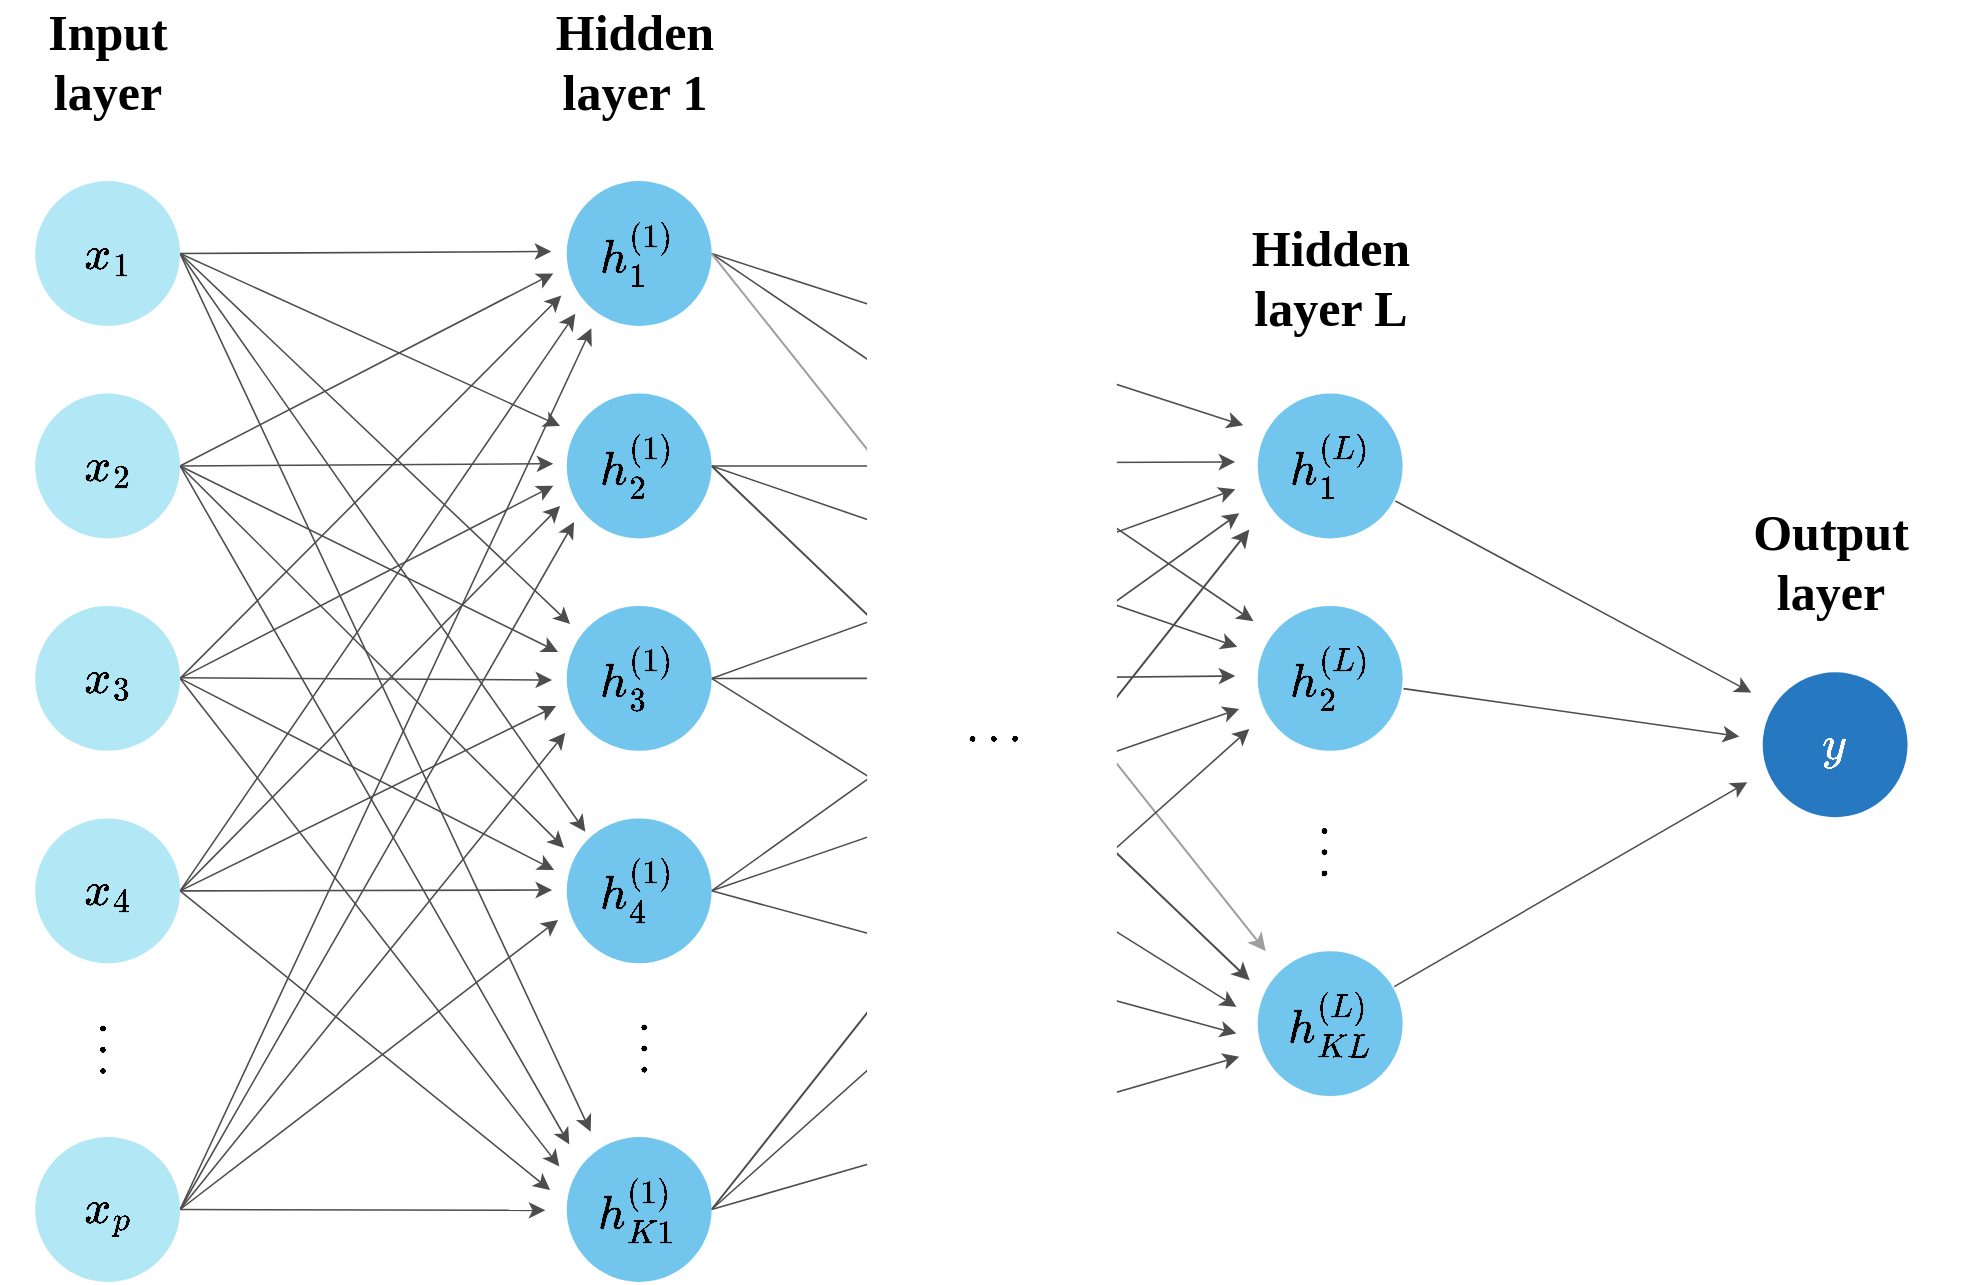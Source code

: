 <mxfile version="26.0.16">
  <diagram name="Page-1" id="jc_JW6g522YRJNJkjJi_">
    <mxGraphModel dx="1833" dy="1079" grid="0" gridSize="10" guides="1" tooltips="1" connect="1" arrows="1" fold="1" page="1" pageScale="1" pageWidth="1040" pageHeight="720" math="1" shadow="0">
      <root>
        <mxCell id="0" />
        <mxCell id="1" parent="0" />
        <mxCell id="_B3OjG8_rR5vvkOUOydR-41" value="&lt;font&gt;Input&lt;br&gt;layer&lt;/font&gt;" style="text;strokeColor=none;align=center;fillColor=none;html=1;verticalAlign=middle;whiteSpace=wrap;rounded=0;fontFamily=Source Sans Pro;fontSize=25;fontColor=default;labelBackgroundColor=default;fontStyle=1" parent="1" vertex="1">
          <mxGeometry x="28" y="44" width="107.636" height="43.532" as="geometry" />
        </mxCell>
        <mxCell id="_B3OjG8_rR5vvkOUOydR-42" value="Hidden layer 1" style="text;strokeColor=none;align=center;fillColor=none;html=1;verticalAlign=middle;whiteSpace=wrap;rounded=0;fontFamily=Source Sans Pro;fontSize=25;fontColor=default;labelBackgroundColor=default;fontStyle=1" parent="1" vertex="1">
          <mxGeometry x="295.309" y="44" width="100.659" height="43.532" as="geometry" />
        </mxCell>
        <mxCell id="_B3OjG8_rR5vvkOUOydR-46" style="edgeStyle=none;shape=connector;rounded=0;orthogonalLoop=1;jettySize=auto;html=1;strokeColor=#4D4D4D;align=center;verticalAlign=middle;fontFamily=Helvetica;fontSize=20;fontColor=default;labelBackgroundColor=default;endArrow=classic;endSize=5.905;sourcePerimeterSpacing=11.024;targetPerimeterSpacing=0.787;exitX=1;exitY=0.5;exitDx=0;exitDy=0;strokeWidth=0.787;" parent="1" source="_B3OjG8_rR5vvkOUOydR-2" edge="1">
          <mxGeometry relative="1" as="geometry">
            <mxPoint x="303.647" y="160.729" as="targetPoint" />
            <mxPoint x="138.618" y="165.382" as="sourcePoint" />
          </mxGeometry>
        </mxCell>
        <mxCell id="_B3OjG8_rR5vvkOUOydR-47" style="edgeStyle=none;shape=connector;rounded=0;orthogonalLoop=1;jettySize=auto;html=1;strokeColor=#4D4D4D;align=center;verticalAlign=middle;fontFamily=Helvetica;fontSize=20;fontColor=default;labelBackgroundColor=default;endArrow=classic;endSize=5.905;sourcePerimeterSpacing=0.787;targetPerimeterSpacing=0.787;strokeWidth=0.787;exitX=1;exitY=0.5;exitDx=0;exitDy=0;" parent="1" source="_B3OjG8_rR5vvkOUOydR-2" edge="1">
          <mxGeometry relative="1" as="geometry">
            <mxPoint x="308.05" y="248" as="targetPoint" />
          </mxGeometry>
        </mxCell>
        <mxCell id="_B3OjG8_rR5vvkOUOydR-48" style="edgeStyle=none;shape=connector;rounded=0;orthogonalLoop=1;jettySize=auto;html=1;strokeColor=#4D4D4D;align=center;verticalAlign=middle;fontFamily=Helvetica;fontSize=20;fontColor=default;labelBackgroundColor=default;endArrow=classic;endSize=5.905;sourcePerimeterSpacing=0.787;targetPerimeterSpacing=0.787;strokeWidth=0.787;exitX=1;exitY=0.5;exitDx=0;exitDy=0;" parent="1" source="_B3OjG8_rR5vvkOUOydR-2" edge="1">
          <mxGeometry relative="1" as="geometry">
            <mxPoint x="313.05" y="347" as="targetPoint" />
          </mxGeometry>
        </mxCell>
        <mxCell id="_B3OjG8_rR5vvkOUOydR-49" style="edgeStyle=none;shape=connector;rounded=0;orthogonalLoop=1;jettySize=auto;html=1;strokeColor=#4D4D4D;align=center;verticalAlign=middle;fontFamily=Helvetica;fontSize=20;fontColor=default;labelBackgroundColor=default;endArrow=classic;endSize=5.905;sourcePerimeterSpacing=0.787;targetPerimeterSpacing=0.787;strokeWidth=0.787;exitX=1;exitY=0.5;exitDx=0;exitDy=0;" parent="1" source="_B3OjG8_rR5vvkOUOydR-2" edge="1">
          <mxGeometry relative="1" as="geometry">
            <mxPoint x="320.668" y="450.841" as="targetPoint" />
          </mxGeometry>
        </mxCell>
        <mxCell id="_B3OjG8_rR5vvkOUOydR-50" style="edgeStyle=none;shape=connector;rounded=0;orthogonalLoop=1;jettySize=auto;html=1;strokeColor=#4D4D4D;align=center;verticalAlign=middle;fontFamily=Helvetica;fontSize=20;fontColor=default;labelBackgroundColor=default;endArrow=classic;endSize=5.905;sourcePerimeterSpacing=0.787;targetPerimeterSpacing=0.787;strokeWidth=0.787;exitX=1;exitY=0.5;exitDx=0;exitDy=0;" parent="1" source="_B3OjG8_rR5vvkOUOydR-2" edge="1">
          <mxGeometry relative="1" as="geometry">
            <mxPoint x="323.326" y="600.873" as="targetPoint" />
          </mxGeometry>
        </mxCell>
        <mxCell id="_B3OjG8_rR5vvkOUOydR-2" value="$$x_1$$" style="ellipse;whiteSpace=wrap;html=1;aspect=fixed;fontSize=20;labelBackgroundColor=none;fillColor=#B2E8F6;strokeColor=none;fontColor=#000000;" parent="1" vertex="1">
          <mxGeometry x="45.6" y="125.55" width="72.441" height="72.44" as="geometry" />
        </mxCell>
        <mxCell id="_B3OjG8_rR5vvkOUOydR-17" style="rounded=0;orthogonalLoop=1;jettySize=auto;html=1;strokeColor=light-dark(#4D4D4D,#EDEDED);targetPerimeterSpacing=25.984;sourcePerimeterSpacing=11.024;endSize=5.905;align=center;verticalAlign=middle;fontFamily=Helvetica;fontSize=20;fontColor=default;labelBackgroundColor=default;endArrow=classic;exitX=1;exitY=0.5;exitDx=0;exitDy=0;strokeWidth=0.787;" parent="1" source="_B3OjG8_rR5vvkOUOydR-3" edge="1">
          <mxGeometry relative="1" as="geometry">
            <mxPoint x="404.385" y="165.382" as="sourcePoint" />
            <mxPoint x="649.646" y="247.653" as="targetPoint" />
          </mxGeometry>
        </mxCell>
        <mxCell id="_B3OjG8_rR5vvkOUOydR-26" style="rounded=0;orthogonalLoop=1;jettySize=auto;html=1;strokeColor=light-dark(#4D4D4D,#EDEDED);align=center;verticalAlign=middle;fontFamily=Helvetica;fontSize=20;fontColor=default;labelBackgroundColor=default;endArrow=classic;endSize=5.905;sourcePerimeterSpacing=11.024;targetPerimeterSpacing=25.984;exitX=1;exitY=0.5;exitDx=0;exitDy=0;strokeWidth=0.787;" parent="1" source="_B3OjG8_rR5vvkOUOydR-3" edge="1">
          <mxGeometry relative="1" as="geometry">
            <mxPoint x="654.646" y="345.558" as="targetPoint" />
            <mxPoint x="404.385" y="178.659" as="sourcePoint" />
          </mxGeometry>
        </mxCell>
        <mxCell id="_B3OjG8_rR5vvkOUOydR-27" style="rounded=0;orthogonalLoop=1;jettySize=auto;html=1;strokeColor=light-dark(#9e9e9e, #ededed);align=center;verticalAlign=middle;fontFamily=Helvetica;fontSize=20;fontColor=default;labelBackgroundColor=default;endArrow=classic;endSize=5.905;sourcePerimeterSpacing=11.024;targetPerimeterSpacing=25.984;exitX=1;exitY=0.5;exitDx=0;exitDy=0;" parent="1" source="_B3OjG8_rR5vvkOUOydR-3" edge="1">
          <mxGeometry relative="1" as="geometry">
            <mxPoint x="660.85" y="510.588" as="targetPoint" />
            <mxPoint x="404.385" y="191.936" as="sourcePoint" />
          </mxGeometry>
        </mxCell>
        <mxCell id="_B3OjG8_rR5vvkOUOydR-3" value="$$h_1^{(1)}$$" style="ellipse;whiteSpace=wrap;html=1;aspect=fixed;fontSize=20;labelBackgroundColor=none;fillColor=light-dark(#72C6ED,#72C6ED);strokeColor=none;fontColor=#000000;" parent="1" vertex="1">
          <mxGeometry x="311.367" y="125.55" width="72.441" height="72.44" as="geometry" />
        </mxCell>
        <mxCell id="_B3OjG8_rR5vvkOUOydR-4" value="$$y$$" style="ellipse;whiteSpace=wrap;html=1;aspect=fixed;fontSize=20;labelBackgroundColor=none;fillColor=light-dark(#2679C0,#2679C0);strokeColor=none;fontColor=#FFFFFF;" parent="1" vertex="1">
          <mxGeometry x="909.342" y="371.173" width="72.441" height="72.44" as="geometry" />
        </mxCell>
        <mxCell id="_B3OjG8_rR5vvkOUOydR-71" style="edgeStyle=none;shape=connector;rounded=0;orthogonalLoop=1;jettySize=auto;html=1;strokeColor=#4D4D4D;align=center;verticalAlign=middle;fontFamily=Helvetica;fontSize=20;fontColor=default;labelBackgroundColor=default;endArrow=classic;endSize=5.905;sourcePerimeterSpacing=0.787;targetPerimeterSpacing=0.787;strokeWidth=0.787;" parent="1" source="_B3OjG8_rR5vvkOUOydR-6" edge="1">
          <mxGeometry relative="1" as="geometry">
            <mxPoint x="903.645" y="381.243" as="targetPoint" />
          </mxGeometry>
        </mxCell>
        <mxCell id="_B3OjG8_rR5vvkOUOydR-6" value="$$h_1^{(L)}$$" style="ellipse;whiteSpace=wrap;html=1;aspect=fixed;fontSize=20;labelBackgroundColor=none;fillColor=light-dark(#72C6ED,#72C6ED);strokeColor=none;fontColor=#000000;" parent="1" vertex="1">
          <mxGeometry x="656.863" y="231.767" width="72.441" height="72.44" as="geometry" />
        </mxCell>
        <mxCell id="_B3OjG8_rR5vvkOUOydR-72" style="edgeStyle=none;shape=connector;rounded=0;orthogonalLoop=1;jettySize=auto;html=1;strokeColor=#4D4D4D;align=center;verticalAlign=middle;fontFamily=Helvetica;fontSize=20;fontColor=default;labelBackgroundColor=default;endArrow=classic;endSize=5.905;sourcePerimeterSpacing=0.787;targetPerimeterSpacing=0.787;strokeWidth=0.787;" parent="1" source="_B3OjG8_rR5vvkOUOydR-7" edge="1">
          <mxGeometry relative="1" as="geometry">
            <mxPoint x="897.645" y="403.203" as="targetPoint" />
          </mxGeometry>
        </mxCell>
        <mxCell id="_B3OjG8_rR5vvkOUOydR-7" value="$$h_2^{(L)}$$" style="ellipse;whiteSpace=wrap;html=1;aspect=fixed;fontSize=20;labelBackgroundColor=none;fillColor=light-dark(#72C6ED,#72C6ED);strokeColor=none;fontColor=#000000;" parent="1" vertex="1">
          <mxGeometry x="656.863" y="337.985" width="72.441" height="72.44" as="geometry" />
        </mxCell>
        <mxCell id="_B3OjG8_rR5vvkOUOydR-8" value="$$h_{KL}^{(L)}$$" style="ellipse;whiteSpace=wrap;html=1;aspect=fixed;fontSize=20;labelBackgroundColor=none;fillColor=light-dark(#72C6ED,#72C6ED);strokeColor=none;fontColor=#000000;" parent="1" vertex="1">
          <mxGeometry x="656.863" y="510.588" width="72.441" height="72.44" as="geometry" />
        </mxCell>
        <mxCell id="_B3OjG8_rR5vvkOUOydR-19" style="edgeStyle=orthogonalEdgeStyle;rounded=0;orthogonalLoop=1;jettySize=auto;html=1;strokeColor=light-dark(#4D4D4D,#EDEDED);align=center;verticalAlign=middle;fontFamily=Helvetica;fontSize=20;fontColor=default;labelBackgroundColor=default;endArrow=classic;endSize=5.905;sourcePerimeterSpacing=11.024;targetPerimeterSpacing=25.984;exitX=1;exitY=0.5;exitDx=0;exitDy=0;strokeWidth=0.787;" parent="1" source="_B3OjG8_rR5vvkOUOydR-9" edge="1">
          <mxGeometry relative="1" as="geometry">
            <mxPoint x="404.385" y="271.599" as="sourcePoint" />
            <mxPoint x="645.646" y="265.953" as="targetPoint" />
          </mxGeometry>
        </mxCell>
        <mxCell id="_B3OjG8_rR5vvkOUOydR-25" style="rounded=0;orthogonalLoop=1;jettySize=auto;html=1;strokeColor=light-dark(#4D4D4D,#EDEDED);align=center;verticalAlign=middle;fontFamily=Helvetica;fontSize=20;fontColor=default;labelBackgroundColor=default;endArrow=classic;endSize=5.905;sourcePerimeterSpacing=11.024;targetPerimeterSpacing=25.984;exitX=1;exitY=0.5;exitDx=0;exitDy=0;" parent="1" source="_B3OjG8_rR5vvkOUOydR-9" edge="1">
          <mxGeometry relative="1" as="geometry">
            <mxPoint x="652.877" y="525.193" as="targetPoint" />
            <mxPoint x="404.385" y="284.876" as="sourcePoint" />
          </mxGeometry>
        </mxCell>
        <mxCell id="_B3OjG8_rR5vvkOUOydR-34" style="edgeStyle=none;shape=connector;rounded=0;orthogonalLoop=1;jettySize=auto;html=1;strokeColor=light-dark(#4D4D4D,#EDEDED);align=center;verticalAlign=middle;fontFamily=Helvetica;fontSize=20;fontColor=default;labelBackgroundColor=default;endArrow=classic;endSize=5.905;sourcePerimeterSpacing=11.024;targetPerimeterSpacing=25.984;exitX=1;exitY=0.5;exitDx=0;exitDy=0;strokeWidth=0.787;" parent="1" source="_B3OjG8_rR5vvkOUOydR-9" edge="1">
          <mxGeometry relative="1" as="geometry">
            <mxPoint x="646.646" y="358.368" as="targetPoint" />
          </mxGeometry>
        </mxCell>
        <mxCell id="_B3OjG8_rR5vvkOUOydR-9" value="$$h_2^{(1)}$$" style="ellipse;whiteSpace=wrap;html=1;aspect=fixed;fontSize=20;labelBackgroundColor=none;fillColor=light-dark(#72C6ED,#72C6ED);strokeColor=none;fontColor=#000000;" parent="1" vertex="1">
          <mxGeometry x="311.367" y="231.767" width="72.441" height="72.44" as="geometry" />
        </mxCell>
        <mxCell id="_B3OjG8_rR5vvkOUOydR-20" style="edgeStyle=orthogonalEdgeStyle;rounded=0;orthogonalLoop=1;jettySize=auto;html=1;strokeColor=light-dark(#4D4D4D,#EDEDED);align=center;verticalAlign=middle;fontFamily=Helvetica;fontSize=20;fontColor=default;labelBackgroundColor=default;endArrow=classic;endSize=5.905;sourcePerimeterSpacing=11.024;targetPerimeterSpacing=25.984;exitX=1;exitY=0.5;exitDx=0;exitDy=0;strokeWidth=0.787;" parent="1" source="_B3OjG8_rR5vvkOUOydR-10" edge="1">
          <mxGeometry relative="1" as="geometry">
            <mxPoint x="404.385" y="377.816" as="sourcePoint" />
            <mxPoint x="645.646" y="373.008" as="targetPoint" />
          </mxGeometry>
        </mxCell>
        <mxCell id="_B3OjG8_rR5vvkOUOydR-23" style="rounded=0;orthogonalLoop=1;jettySize=auto;html=1;strokeColor=light-dark(#4D4D4D,#EDEDED);align=center;verticalAlign=middle;fontFamily=Helvetica;fontSize=20;fontColor=default;labelBackgroundColor=default;endArrow=classic;endSize=5.905;sourcePerimeterSpacing=11.024;targetPerimeterSpacing=25.984;exitX=1;exitY=0.5;exitDx=0;exitDy=0;strokeWidth=0.787;" parent="1" source="_B3OjG8_rR5vvkOUOydR-10" edge="1">
          <mxGeometry relative="1" as="geometry">
            <mxPoint x="646.233" y="538.47" as="targetPoint" />
            <mxPoint x="404.385" y="391.093" as="sourcePoint" />
          </mxGeometry>
        </mxCell>
        <mxCell id="_B3OjG8_rR5vvkOUOydR-24" style="rounded=0;orthogonalLoop=1;jettySize=auto;html=1;strokeColor=light-dark(#4D4D4D,#EDEDED);align=center;verticalAlign=middle;fontFamily=Helvetica;fontSize=20;fontColor=default;labelBackgroundColor=default;endArrow=classic;endSize=5.905;sourcePerimeterSpacing=11.024;targetPerimeterSpacing=25.984;exitX=1;exitY=0.5;exitDx=0;exitDy=0;strokeWidth=0.787;" parent="1" source="_B3OjG8_rR5vvkOUOydR-10" edge="1">
          <mxGeometry relative="1" as="geometry">
            <mxPoint x="645.646" y="279.678" as="targetPoint" />
            <mxPoint x="404.385" y="364.539" as="sourcePoint" />
          </mxGeometry>
        </mxCell>
        <mxCell id="_B3OjG8_rR5vvkOUOydR-10" value="$$h_3^{(1)}$$" style="ellipse;whiteSpace=wrap;html=1;aspect=fixed;fontSize=20;labelBackgroundColor=none;fillColor=light-dark(#72C6ED,#72C6ED);strokeColor=none;fontColor=#000000;" parent="1" vertex="1">
          <mxGeometry x="311.367" y="337.985" width="72.441" height="72.44" as="geometry" />
        </mxCell>
        <mxCell id="_B3OjG8_rR5vvkOUOydR-51" style="edgeStyle=none;shape=connector;rounded=0;orthogonalLoop=1;jettySize=auto;html=1;strokeColor=#4D4D4D;align=center;verticalAlign=middle;fontFamily=Helvetica;fontSize=20;fontColor=default;labelBackgroundColor=default;endArrow=classic;endSize=5.905;sourcePerimeterSpacing=0.787;targetPerimeterSpacing=0.787;strokeWidth=0.787;exitX=1;exitY=0.5;exitDx=0;exitDy=0;" parent="1" source="_B3OjG8_rR5vvkOUOydR-11" edge="1">
          <mxGeometry relative="1" as="geometry">
            <mxPoint x="304.647" y="171.709" as="targetPoint" />
          </mxGeometry>
        </mxCell>
        <mxCell id="_B3OjG8_rR5vvkOUOydR-52" style="edgeStyle=none;shape=connector;rounded=0;orthogonalLoop=1;jettySize=auto;html=1;strokeColor=#4D4D4D;align=center;verticalAlign=middle;fontFamily=Helvetica;fontSize=20;fontColor=default;labelBackgroundColor=default;endArrow=classic;endSize=5.905;sourcePerimeterSpacing=0.787;targetPerimeterSpacing=0.787;strokeWidth=0.787;exitX=1;exitY=0.5;exitDx=0;exitDy=0;" parent="1" source="_B3OjG8_rR5vvkOUOydR-11" edge="1">
          <mxGeometry relative="1" as="geometry">
            <mxPoint x="304.647" y="266.868" as="targetPoint" />
          </mxGeometry>
        </mxCell>
        <mxCell id="_B3OjG8_rR5vvkOUOydR-53" style="edgeStyle=none;shape=connector;rounded=0;orthogonalLoop=1;jettySize=auto;html=1;strokeColor=#4D4D4D;align=center;verticalAlign=middle;fontFamily=Helvetica;fontSize=20;fontColor=default;labelBackgroundColor=default;endArrow=classic;endSize=5.905;sourcePerimeterSpacing=0.787;targetPerimeterSpacing=0.787;strokeWidth=0.787;exitX=1;exitY=0.5;exitDx=0;exitDy=0;" parent="1" source="_B3OjG8_rR5vvkOUOydR-11" edge="1">
          <mxGeometry relative="1" as="geometry">
            <mxPoint x="307.05" y="361" as="targetPoint" />
          </mxGeometry>
        </mxCell>
        <mxCell id="_B3OjG8_rR5vvkOUOydR-54" style="edgeStyle=none;shape=connector;rounded=0;orthogonalLoop=1;jettySize=auto;html=1;strokeColor=#4D4D4D;align=center;verticalAlign=middle;fontFamily=Helvetica;fontSize=20;fontColor=default;labelBackgroundColor=default;endArrow=classic;endSize=5.905;sourcePerimeterSpacing=0.787;targetPerimeterSpacing=0.787;strokeWidth=0.787;exitX=1;exitY=0.5;exitDx=0;exitDy=0;" parent="1" source="_B3OjG8_rR5vvkOUOydR-11" edge="1">
          <mxGeometry relative="1" as="geometry">
            <mxPoint x="310.05" y="459" as="targetPoint" />
          </mxGeometry>
        </mxCell>
        <mxCell id="_B3OjG8_rR5vvkOUOydR-55" style="edgeStyle=none;shape=connector;rounded=0;orthogonalLoop=1;jettySize=auto;html=1;strokeColor=#4D4D4D;align=center;verticalAlign=middle;fontFamily=Helvetica;fontSize=20;fontColor=default;labelBackgroundColor=default;endArrow=classic;endSize=5.905;sourcePerimeterSpacing=0.787;targetPerimeterSpacing=0.787;strokeWidth=0.787;exitX=1;exitY=0.5;exitDx=0;exitDy=0;" parent="1" source="_B3OjG8_rR5vvkOUOydR-11" edge="1">
          <mxGeometry relative="1" as="geometry">
            <mxPoint x="312.647" y="607.247" as="targetPoint" />
          </mxGeometry>
        </mxCell>
        <mxCell id="_B3OjG8_rR5vvkOUOydR-11" value="$$x_2$$" style="ellipse;whiteSpace=wrap;html=1;aspect=fixed;fontSize=20;labelBackgroundColor=none;fillColor=#B2E8F6;strokeColor=none;fontColor=#000000;" parent="1" vertex="1">
          <mxGeometry x="45.6" y="231.767" width="72.441" height="72.44" as="geometry" />
        </mxCell>
        <mxCell id="_B3OjG8_rR5vvkOUOydR-56" style="edgeStyle=none;shape=connector;rounded=0;orthogonalLoop=1;jettySize=auto;html=1;strokeColor=#4D4D4D;align=center;verticalAlign=middle;fontFamily=Helvetica;fontSize=20;fontColor=default;labelBackgroundColor=default;endArrow=classic;endSize=5.905;sourcePerimeterSpacing=0.787;targetPerimeterSpacing=0.787;strokeWidth=0.787;exitX=1;exitY=0.5;exitDx=0;exitDy=0;" parent="1" source="_B3OjG8_rR5vvkOUOydR-12" edge="1">
          <mxGeometry relative="1" as="geometry">
            <mxPoint x="308.647" y="182.689" as="targetPoint" />
          </mxGeometry>
        </mxCell>
        <mxCell id="_B3OjG8_rR5vvkOUOydR-57" style="edgeStyle=none;shape=connector;rounded=0;orthogonalLoop=1;jettySize=auto;html=1;strokeColor=#4D4D4D;align=center;verticalAlign=middle;fontFamily=Helvetica;fontSize=20;fontColor=default;labelBackgroundColor=default;endArrow=classic;endSize=5.905;sourcePerimeterSpacing=0.787;targetPerimeterSpacing=0.787;strokeWidth=0.787;exitX=1;exitY=0.5;exitDx=0;exitDy=0;" parent="1" source="_B3OjG8_rR5vvkOUOydR-12" edge="1">
          <mxGeometry relative="1" as="geometry">
            <mxPoint x="304.647" y="277.848" as="targetPoint" />
          </mxGeometry>
        </mxCell>
        <mxCell id="_B3OjG8_rR5vvkOUOydR-58" style="edgeStyle=none;shape=connector;rounded=0;orthogonalLoop=1;jettySize=auto;html=1;strokeColor=#4D4D4D;align=center;verticalAlign=middle;fontFamily=Helvetica;fontSize=20;fontColor=default;labelBackgroundColor=default;endArrow=classic;endSize=5.905;sourcePerimeterSpacing=0.787;targetPerimeterSpacing=0.787;strokeWidth=0.787;exitX=0.982;exitY=0.495;exitDx=0;exitDy=0;exitPerimeter=0;" parent="1" source="_B3OjG8_rR5vvkOUOydR-12" edge="1">
          <mxGeometry relative="1" as="geometry">
            <mxPoint x="304.05" y="375" as="targetPoint" />
          </mxGeometry>
        </mxCell>
        <mxCell id="_B3OjG8_rR5vvkOUOydR-59" style="edgeStyle=none;shape=connector;rounded=0;orthogonalLoop=1;jettySize=auto;html=1;strokeColor=#4D4D4D;align=center;verticalAlign=middle;fontFamily=Helvetica;fontSize=20;fontColor=default;labelBackgroundColor=default;endArrow=classic;endSize=5.905;sourcePerimeterSpacing=0.787;targetPerimeterSpacing=0.787;strokeWidth=0.787;exitX=1;exitY=0.5;exitDx=0;exitDy=0;" parent="1" source="_B3OjG8_rR5vvkOUOydR-12" edge="1">
          <mxGeometry relative="1" as="geometry">
            <mxPoint x="305.05" y="470" as="targetPoint" />
          </mxGeometry>
        </mxCell>
        <mxCell id="_B3OjG8_rR5vvkOUOydR-60" style="edgeStyle=none;shape=connector;rounded=0;orthogonalLoop=1;jettySize=auto;html=1;strokeColor=#4D4D4D;align=center;verticalAlign=middle;fontFamily=Helvetica;fontSize=20;fontColor=default;labelBackgroundColor=default;endArrow=classic;endSize=5.905;sourcePerimeterSpacing=0.787;targetPerimeterSpacing=0.787;strokeWidth=0.787;exitX=1;exitY=0.5;exitDx=0;exitDy=0;" parent="1" source="_B3OjG8_rR5vvkOUOydR-12" edge="1">
          <mxGeometry relative="1" as="geometry">
            <mxPoint x="307.647" y="618.227" as="targetPoint" />
          </mxGeometry>
        </mxCell>
        <mxCell id="_B3OjG8_rR5vvkOUOydR-12" value="$$x_3$$" style="ellipse;whiteSpace=wrap;html=1;aspect=fixed;fontSize=20;labelBackgroundColor=none;fillColor=#B2E8F6;strokeColor=none;fontColor=#000000;" parent="1" vertex="1">
          <mxGeometry x="45.6" y="337.985" width="72.441" height="72.44" as="geometry" />
        </mxCell>
        <mxCell id="_B3OjG8_rR5vvkOUOydR-61" style="edgeStyle=none;shape=connector;rounded=0;orthogonalLoop=1;jettySize=auto;html=1;strokeColor=#4D4D4D;align=center;verticalAlign=middle;fontFamily=Helvetica;fontSize=20;fontColor=default;labelBackgroundColor=default;endArrow=classic;endSize=5.905;sourcePerimeterSpacing=0.787;targetPerimeterSpacing=0.787;strokeWidth=0.787;exitX=1;exitY=0.5;exitDx=0;exitDy=0;" parent="1" source="_B3OjG8_rR5vvkOUOydR-13" edge="1">
          <mxGeometry relative="1" as="geometry">
            <mxPoint x="315.647" y="191.839" as="targetPoint" />
          </mxGeometry>
        </mxCell>
        <mxCell id="_B3OjG8_rR5vvkOUOydR-62" style="edgeStyle=none;shape=connector;rounded=0;orthogonalLoop=1;jettySize=auto;html=1;strokeColor=#4D4D4D;align=center;verticalAlign=middle;fontFamily=Helvetica;fontSize=20;fontColor=default;labelBackgroundColor=default;endArrow=classic;endSize=5.905;sourcePerimeterSpacing=0.787;targetPerimeterSpacing=0.787;strokeWidth=0.787;exitX=1;exitY=0.5;exitDx=0;exitDy=0;" parent="1" source="_B3OjG8_rR5vvkOUOydR-13" edge="1">
          <mxGeometry relative="1" as="geometry">
            <mxPoint x="308.05" y="288" as="targetPoint" />
          </mxGeometry>
        </mxCell>
        <mxCell id="_B3OjG8_rR5vvkOUOydR-63" style="edgeStyle=none;shape=connector;rounded=0;orthogonalLoop=1;jettySize=auto;html=1;strokeColor=#4D4D4D;align=center;verticalAlign=middle;fontFamily=Helvetica;fontSize=20;fontColor=default;labelBackgroundColor=default;endArrow=classic;endSize=5.905;sourcePerimeterSpacing=0.787;targetPerimeterSpacing=0.787;strokeWidth=0.787;exitX=1;exitY=0.5;exitDx=0;exitDy=0;" parent="1" source="_B3OjG8_rR5vvkOUOydR-13" edge="1">
          <mxGeometry relative="1" as="geometry">
            <mxPoint x="306.05" y="388" as="targetPoint" />
          </mxGeometry>
        </mxCell>
        <mxCell id="_B3OjG8_rR5vvkOUOydR-64" style="edgeStyle=none;shape=connector;rounded=0;orthogonalLoop=1;jettySize=auto;html=1;strokeColor=#4D4D4D;align=center;verticalAlign=middle;fontFamily=Helvetica;fontSize=20;fontColor=default;labelBackgroundColor=default;endArrow=classic;endSize=5.905;sourcePerimeterSpacing=0.787;targetPerimeterSpacing=0.787;strokeWidth=0.787;exitX=1;exitY=0.5;exitDx=0;exitDy=0;" parent="1" source="_B3OjG8_rR5vvkOUOydR-13" edge="1">
          <mxGeometry relative="1" as="geometry">
            <mxPoint x="304.05" y="480" as="targetPoint" />
          </mxGeometry>
        </mxCell>
        <mxCell id="_B3OjG8_rR5vvkOUOydR-65" style="edgeStyle=none;shape=connector;rounded=0;orthogonalLoop=1;jettySize=auto;html=1;strokeColor=#4D4D4D;align=center;verticalAlign=middle;fontFamily=Helvetica;fontSize=20;fontColor=default;labelBackgroundColor=default;endArrow=classic;endSize=5.905;sourcePerimeterSpacing=0.787;targetPerimeterSpacing=0.787;strokeWidth=0.787;exitX=1;exitY=0.5;exitDx=0;exitDy=0;" parent="1" source="_B3OjG8_rR5vvkOUOydR-13" edge="1">
          <mxGeometry relative="1" as="geometry">
            <mxPoint x="303.05" y="630" as="targetPoint" />
          </mxGeometry>
        </mxCell>
        <mxCell id="_B3OjG8_rR5vvkOUOydR-13" value="$$x_4$$" style="ellipse;whiteSpace=wrap;html=1;aspect=fixed;fontSize=20;labelBackgroundColor=none;fillColor=#B2E8F6;strokeColor=none;fontColor=#000000;" parent="1" vertex="1">
          <mxGeometry x="45.6" y="444.202" width="72.441" height="72.44" as="geometry" />
        </mxCell>
        <mxCell id="_B3OjG8_rR5vvkOUOydR-66" style="edgeStyle=none;shape=connector;rounded=0;orthogonalLoop=1;jettySize=auto;html=1;strokeColor=#4D4D4D;align=center;verticalAlign=middle;fontFamily=Helvetica;fontSize=20;fontColor=default;labelBackgroundColor=default;endArrow=classic;endSize=5.905;sourcePerimeterSpacing=0.787;targetPerimeterSpacing=0.787;strokeWidth=0.787;exitX=1;exitY=0.5;exitDx=0;exitDy=0;" parent="1" source="_B3OjG8_rR5vvkOUOydR-14" edge="1">
          <mxGeometry relative="1" as="geometry">
            <mxPoint x="323.647" y="199.159" as="targetPoint" />
          </mxGeometry>
        </mxCell>
        <mxCell id="_B3OjG8_rR5vvkOUOydR-67" style="edgeStyle=none;shape=connector;rounded=0;orthogonalLoop=1;jettySize=auto;html=1;strokeColor=#4D4D4D;align=center;verticalAlign=middle;fontFamily=Helvetica;fontSize=20;fontColor=default;labelBackgroundColor=default;endArrow=classic;endSize=5.905;sourcePerimeterSpacing=0.787;targetPerimeterSpacing=0.787;strokeWidth=0.787;exitX=1;exitY=0.5;exitDx=0;exitDy=0;" parent="1" source="_B3OjG8_rR5vvkOUOydR-14" edge="1">
          <mxGeometry relative="1" as="geometry">
            <mxPoint x="315.05" y="296" as="targetPoint" />
          </mxGeometry>
        </mxCell>
        <mxCell id="_B3OjG8_rR5vvkOUOydR-68" style="edgeStyle=none;shape=connector;rounded=0;orthogonalLoop=1;jettySize=auto;html=1;strokeColor=#4D4D4D;align=center;verticalAlign=middle;fontFamily=Helvetica;fontSize=20;fontColor=default;labelBackgroundColor=default;endArrow=classic;endSize=5.905;sourcePerimeterSpacing=0.787;targetPerimeterSpacing=0.787;strokeWidth=0.787;exitX=1;exitY=0.5;exitDx=0;exitDy=0;" parent="1" source="_B3OjG8_rR5vvkOUOydR-14" edge="1">
          <mxGeometry relative="1" as="geometry">
            <mxPoint x="310.647" y="401.373" as="targetPoint" />
          </mxGeometry>
        </mxCell>
        <mxCell id="_B3OjG8_rR5vvkOUOydR-69" style="edgeStyle=none;shape=connector;rounded=0;orthogonalLoop=1;jettySize=auto;html=1;strokeColor=#4D4D4D;align=center;verticalAlign=middle;fontFamily=Helvetica;fontSize=20;fontColor=default;labelBackgroundColor=default;endArrow=classic;endSize=5.905;sourcePerimeterSpacing=0.787;targetPerimeterSpacing=0.787;strokeWidth=0.787;exitX=1;exitY=0.5;exitDx=0;exitDy=0;" parent="1" source="_B3OjG8_rR5vvkOUOydR-14" edge="1">
          <mxGeometry relative="1" as="geometry">
            <mxPoint x="307.05" y="495" as="targetPoint" />
          </mxGeometry>
        </mxCell>
        <mxCell id="_B3OjG8_rR5vvkOUOydR-70" style="edgeStyle=none;shape=connector;rounded=0;orthogonalLoop=1;jettySize=auto;html=1;strokeColor=#4D4D4D;align=center;verticalAlign=middle;fontFamily=Helvetica;fontSize=20;fontColor=default;labelBackgroundColor=default;endArrow=classic;endSize=5.905;sourcePerimeterSpacing=0.787;targetPerimeterSpacing=0.787;strokeWidth=0.787;exitX=1;exitY=0.5;exitDx=0;exitDy=0;" parent="1" source="_B3OjG8_rR5vvkOUOydR-14" edge="1">
          <mxGeometry relative="1" as="geometry">
            <mxPoint x="300.647" y="640.187" as="targetPoint" />
          </mxGeometry>
        </mxCell>
        <mxCell id="_B3OjG8_rR5vvkOUOydR-14" value="$$x_p$$" style="ellipse;whiteSpace=wrap;html=1;aspect=fixed;fontSize=20;labelBackgroundColor=none;fillColor=#B2E8F6;strokeColor=none;fontColor=#000000;" parent="1" vertex="1">
          <mxGeometry x="45.6" y="603.528" width="72.441" height="72.44" as="geometry" />
        </mxCell>
        <mxCell id="_B3OjG8_rR5vvkOUOydR-22" style="rounded=0;orthogonalLoop=1;jettySize=auto;html=1;strokeColor=light-dark(#4D4D4D,#EDEDED);align=center;verticalAlign=middle;fontFamily=Helvetica;fontSize=20;fontColor=default;labelBackgroundColor=default;endArrow=classic;endSize=5.905;sourcePerimeterSpacing=11.024;targetPerimeterSpacing=25.984;exitX=1;exitY=0.5;exitDx=0;exitDy=0;strokeWidth=0.787;" parent="1" source="_B3OjG8_rR5vvkOUOydR-15" edge="1">
          <mxGeometry relative="1" as="geometry">
            <mxPoint x="404.385" y="656.637" as="sourcePoint" />
            <mxPoint x="647.646" y="563.327" as="targetPoint" />
          </mxGeometry>
        </mxCell>
        <mxCell id="_B3OjG8_rR5vvkOUOydR-30" style="rounded=0;orthogonalLoop=1;jettySize=auto;html=1;strokeColor=light-dark(#4D4D4D,#EDEDED);align=center;verticalAlign=middle;fontFamily=Helvetica;fontSize=20;fontColor=default;labelBackgroundColor=default;endArrow=classic;endSize=5.905;sourcePerimeterSpacing=11.024;targetPerimeterSpacing=25.984;strokeWidth=0.787;exitX=1;exitY=0.5;exitDx=0;exitDy=0;" parent="1" source="_B3OjG8_rR5vvkOUOydR-15" edge="1">
          <mxGeometry relative="1" as="geometry">
            <mxPoint x="652.646" y="399.543" as="targetPoint" />
            <mxPoint x="391.097" y="643.36" as="sourcePoint" />
          </mxGeometry>
        </mxCell>
        <mxCell id="_B3OjG8_rR5vvkOUOydR-31" style="rounded=0;orthogonalLoop=1;jettySize=auto;html=1;strokeColor=light-dark(#4D4D4D,#EDEDED);align=center;verticalAlign=middle;fontFamily=Helvetica;fontSize=20;fontColor=default;labelBackgroundColor=default;endArrow=classic;endSize=5.905;sourcePerimeterSpacing=11.024;targetPerimeterSpacing=25.984;exitX=1;exitY=0.5;exitDx=0;exitDy=0;" parent="1" source="_B3OjG8_rR5vvkOUOydR-15" edge="1">
          <mxGeometry relative="1" as="geometry">
            <mxPoint x="652.646" y="299.808" as="targetPoint" />
            <mxPoint x="404.385" y="616.805" as="sourcePoint" />
          </mxGeometry>
        </mxCell>
        <mxCell id="_B3OjG8_rR5vvkOUOydR-15" value="$$h_{K1}^{(1)}$$" style="ellipse;whiteSpace=wrap;html=1;aspect=fixed;fontSize=20;labelBackgroundColor=none;fillColor=light-dark(#72C6ED,#72C6ED);strokeColor=none;fontColor=#000000;" parent="1" vertex="1">
          <mxGeometry x="311.367" y="603.528" width="72.441" height="72.44" as="geometry" />
        </mxCell>
        <mxCell id="_B3OjG8_rR5vvkOUOydR-21" style="rounded=0;orthogonalLoop=1;jettySize=auto;html=1;strokeColor=light-dark(#4D4D4D,#EDEDED);align=center;verticalAlign=middle;fontFamily=Helvetica;fontSize=20;fontColor=default;labelBackgroundColor=default;endArrow=classic;endSize=5.905;sourcePerimeterSpacing=11.024;targetPerimeterSpacing=25.984;exitX=1;exitY=0.5;exitDx=0;exitDy=0;strokeWidth=0.787;" parent="1" source="_B3OjG8_rR5vvkOUOydR-16" edge="1">
          <mxGeometry relative="1" as="geometry">
            <mxPoint x="404.385" y="497.311" as="sourcePoint" />
            <mxPoint x="646.233" y="551.747" as="targetPoint" />
          </mxGeometry>
        </mxCell>
        <mxCell id="_B3OjG8_rR5vvkOUOydR-28" style="rounded=0;orthogonalLoop=1;jettySize=auto;html=1;strokeColor=light-dark(#4D4D4D,#EDEDED);align=center;verticalAlign=middle;fontFamily=Helvetica;fontSize=20;fontColor=default;labelBackgroundColor=default;endArrow=classic;endSize=5.905;sourcePerimeterSpacing=11.024;targetPerimeterSpacing=25.984;exitX=1;exitY=0.5;exitDx=0;exitDy=0;strokeWidth=0.787;" parent="1" source="_B3OjG8_rR5vvkOUOydR-16" edge="1">
          <mxGeometry relative="1" as="geometry">
            <mxPoint x="647.646" y="291.573" as="targetPoint" />
            <mxPoint x="404.385" y="470.757" as="sourcePoint" />
          </mxGeometry>
        </mxCell>
        <mxCell id="_B3OjG8_rR5vvkOUOydR-29" style="rounded=0;orthogonalLoop=1;jettySize=auto;html=1;strokeColor=light-dark(#4D4D4D,#EDEDED);align=center;verticalAlign=middle;fontFamily=Helvetica;fontSize=20;fontColor=default;labelBackgroundColor=default;endArrow=classic;endSize=5.905;sourcePerimeterSpacing=11.024;targetPerimeterSpacing=25.984;strokeWidth=0.787;exitX=1;exitY=0.5;exitDx=0;exitDy=0;" parent="1" source="_B3OjG8_rR5vvkOUOydR-16" edge="1">
          <mxGeometry relative="1" as="geometry">
            <mxPoint x="647.646" y="389.478" as="targetPoint" />
            <mxPoint x="391.097" y="484.034" as="sourcePoint" />
          </mxGeometry>
        </mxCell>
        <mxCell id="_B3OjG8_rR5vvkOUOydR-16" value="$$h_4^{(1)}$$" style="ellipse;whiteSpace=wrap;html=1;aspect=fixed;fontSize=20;labelBackgroundColor=none;fillColor=light-dark(#72C6ED,#72C6ED);strokeColor=none;fontColor=#000000;" parent="1" vertex="1">
          <mxGeometry x="311.367" y="444.202" width="72.441" height="72.44" as="geometry" />
        </mxCell>
        <mxCell id="_B3OjG8_rR5vvkOUOydR-37" value="&lt;font&gt;$$...$$&lt;/font&gt;" style="rounded=0;whiteSpace=wrap;html=1;fontFamily=Helvetica;fontSize=20;fontColor=default;labelBackgroundColor=default;strokeColor=none;" parent="1" vertex="1">
          <mxGeometry x="461.526" y="164.05" width="124.91" height="467.901" as="geometry" />
        </mxCell>
        <mxCell id="_B3OjG8_rR5vvkOUOydR-38" value="$$...$$" style="text;strokeColor=none;align=center;fillColor=none;html=1;verticalAlign=middle;whiteSpace=wrap;rounded=0;fontFamily=Helvetica;fontSize=20;fontColor=default;labelBackgroundColor=default;rotation=90;" parent="1" vertex="1">
          <mxGeometry x="656.86" y="441.001" width="79.73" height="39.832" as="geometry" />
        </mxCell>
        <mxCell id="_B3OjG8_rR5vvkOUOydR-39" value="$$...$$" style="text;strokeColor=none;align=center;fillColor=none;html=1;verticalAlign=middle;whiteSpace=wrap;rounded=0;fontFamily=Helvetica;fontSize=20;fontColor=default;labelBackgroundColor=default;rotation=90;" parent="1" vertex="1">
          <mxGeometry x="316.242" y="539.535" width="79.73" height="39.832" as="geometry" />
        </mxCell>
        <mxCell id="_B3OjG8_rR5vvkOUOydR-40" value="$$...$$" style="text;strokeColor=none;align=center;fillColor=none;html=1;verticalAlign=middle;whiteSpace=wrap;rounded=0;fontFamily=Helvetica;fontSize=20;fontColor=default;labelBackgroundColor=default;rotation=90;" parent="1" vertex="1">
          <mxGeometry x="45.595" y="539.535" width="79.73" height="39.832" as="geometry" />
        </mxCell>
        <mxCell id="_B3OjG8_rR5vvkOUOydR-73" style="edgeStyle=none;shape=connector;rounded=0;orthogonalLoop=1;jettySize=auto;html=1;strokeColor=#4D4D4D;align=center;verticalAlign=middle;fontFamily=Helvetica;fontSize=20;fontColor=default;labelBackgroundColor=default;endArrow=classic;endSize=5.905;sourcePerimeterSpacing=0.787;targetPerimeterSpacing=0.787;strokeWidth=0.787;" parent="1" source="_B3OjG8_rR5vvkOUOydR-8" edge="1">
          <mxGeometry relative="1" as="geometry">
            <mxPoint x="901.645" y="426.077" as="targetPoint" />
          </mxGeometry>
        </mxCell>
        <mxCell id="_B3OjG8_rR5vvkOUOydR-44" value="Output &lt;br&gt;layer" style="text;strokeColor=none;align=center;fillColor=none;html=1;verticalAlign=middle;whiteSpace=wrap;rounded=0;fontFamily=Source Sans Pro;fontSize=25;fontColor=default;labelBackgroundColor=default;fontStyle=1" parent="1" vertex="1">
          <mxGeometry x="876.173" y="294.452" width="134.877" height="43.532" as="geometry" />
        </mxCell>
        <mxCell id="_B3OjG8_rR5vvkOUOydR-43" value="Hidden &lt;br&gt;layer L" style="text;strokeColor=none;align=center;fillColor=none;html=1;verticalAlign=middle;whiteSpace=wrap;rounded=0;fontFamily=Source Sans Pro;fontSize=25;fontColor=default;labelBackgroundColor=default;fontStyle=1" parent="1" vertex="1">
          <mxGeometry x="625.644" y="151.995" width="134.877" height="43.532" as="geometry" />
        </mxCell>
      </root>
    </mxGraphModel>
  </diagram>
</mxfile>
